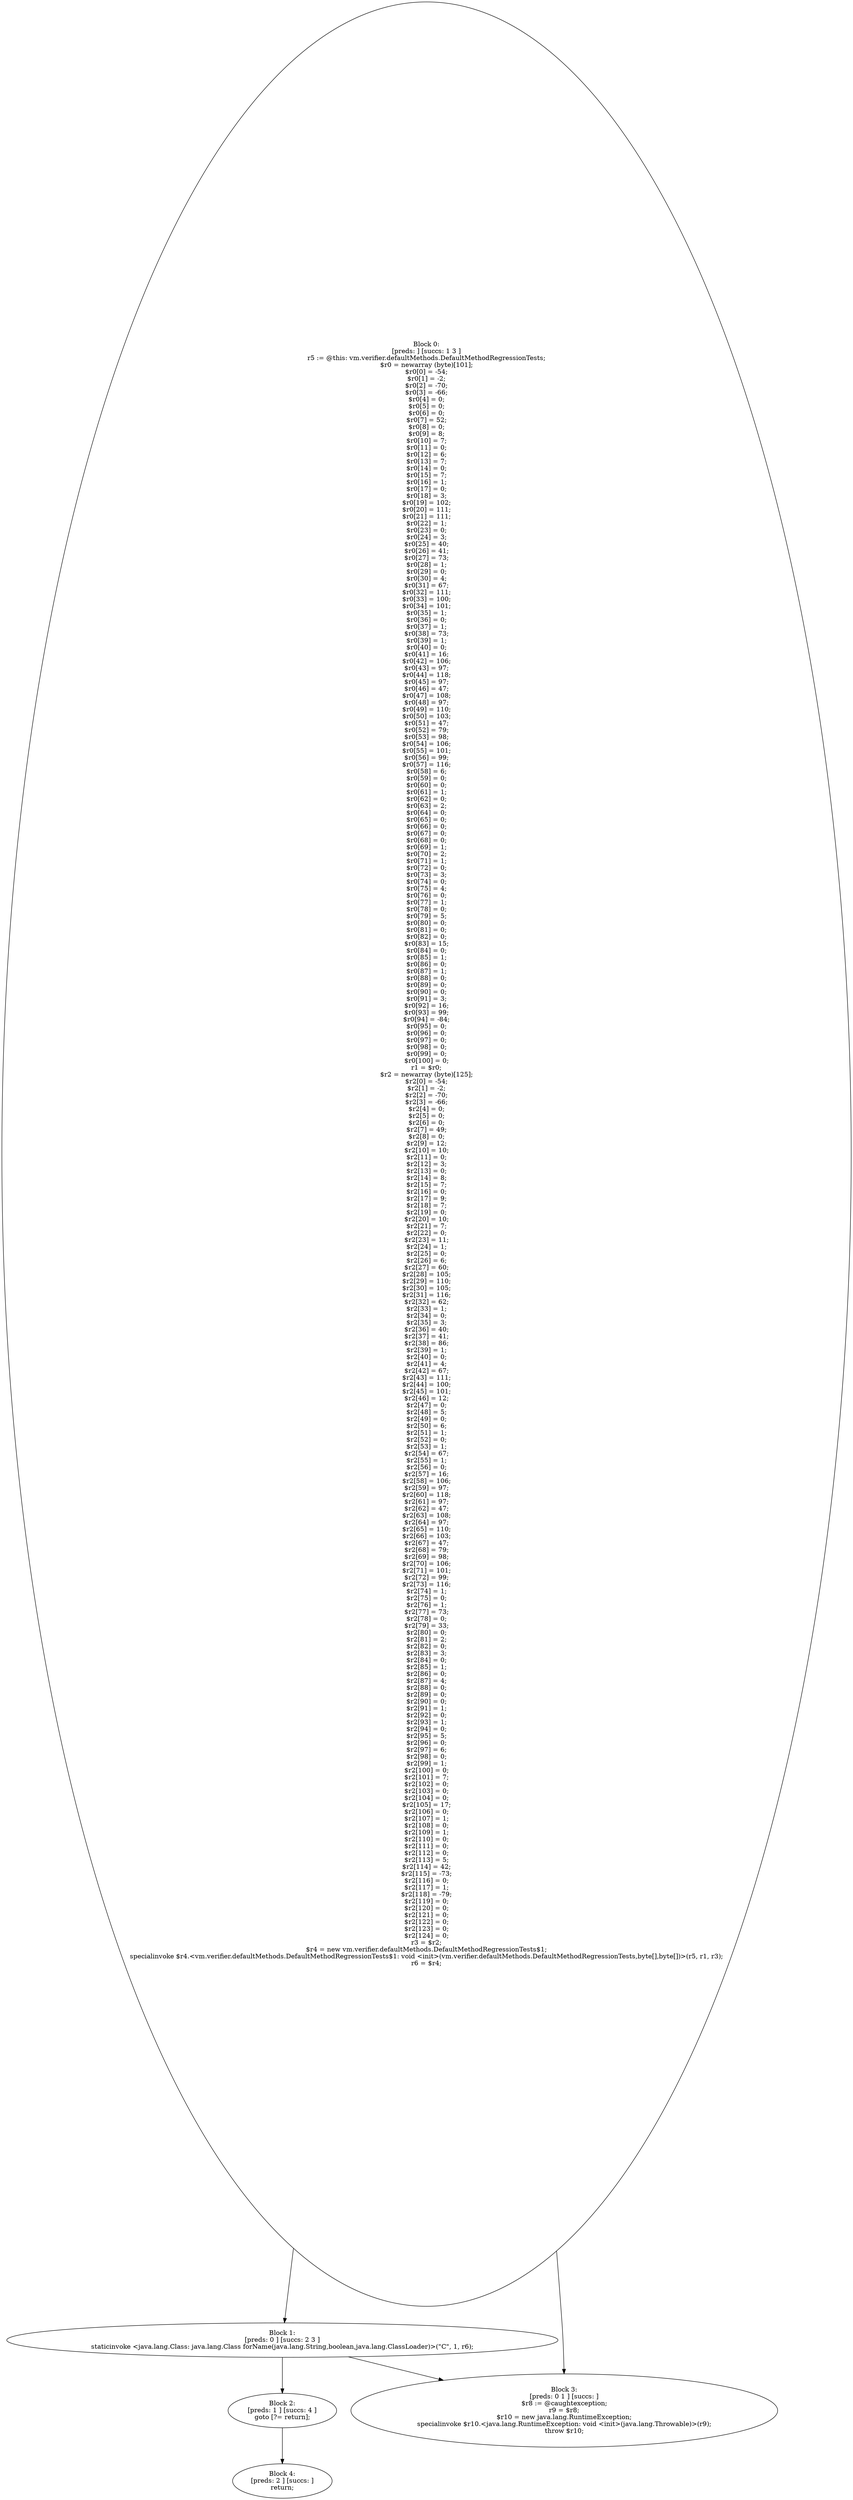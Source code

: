 digraph "unitGraph" {
    "Block 0:
[preds: ] [succs: 1 3 ]
r5 := @this: vm.verifier.defaultMethods.DefaultMethodRegressionTests;
$r0 = newarray (byte)[101];
$r0[0] = -54;
$r0[1] = -2;
$r0[2] = -70;
$r0[3] = -66;
$r0[4] = 0;
$r0[5] = 0;
$r0[6] = 0;
$r0[7] = 52;
$r0[8] = 0;
$r0[9] = 8;
$r0[10] = 7;
$r0[11] = 0;
$r0[12] = 6;
$r0[13] = 7;
$r0[14] = 0;
$r0[15] = 7;
$r0[16] = 1;
$r0[17] = 0;
$r0[18] = 3;
$r0[19] = 102;
$r0[20] = 111;
$r0[21] = 111;
$r0[22] = 1;
$r0[23] = 0;
$r0[24] = 3;
$r0[25] = 40;
$r0[26] = 41;
$r0[27] = 73;
$r0[28] = 1;
$r0[29] = 0;
$r0[30] = 4;
$r0[31] = 67;
$r0[32] = 111;
$r0[33] = 100;
$r0[34] = 101;
$r0[35] = 1;
$r0[36] = 0;
$r0[37] = 1;
$r0[38] = 73;
$r0[39] = 1;
$r0[40] = 0;
$r0[41] = 16;
$r0[42] = 106;
$r0[43] = 97;
$r0[44] = 118;
$r0[45] = 97;
$r0[46] = 47;
$r0[47] = 108;
$r0[48] = 97;
$r0[49] = 110;
$r0[50] = 103;
$r0[51] = 47;
$r0[52] = 79;
$r0[53] = 98;
$r0[54] = 106;
$r0[55] = 101;
$r0[56] = 99;
$r0[57] = 116;
$r0[58] = 6;
$r0[59] = 0;
$r0[60] = 0;
$r0[61] = 1;
$r0[62] = 0;
$r0[63] = 2;
$r0[64] = 0;
$r0[65] = 0;
$r0[66] = 0;
$r0[67] = 0;
$r0[68] = 0;
$r0[69] = 1;
$r0[70] = 2;
$r0[71] = 1;
$r0[72] = 0;
$r0[73] = 3;
$r0[74] = 0;
$r0[75] = 4;
$r0[76] = 0;
$r0[77] = 1;
$r0[78] = 0;
$r0[79] = 5;
$r0[80] = 0;
$r0[81] = 0;
$r0[82] = 0;
$r0[83] = 15;
$r0[84] = 0;
$r0[85] = 1;
$r0[86] = 0;
$r0[87] = 1;
$r0[88] = 0;
$r0[89] = 0;
$r0[90] = 0;
$r0[91] = 3;
$r0[92] = 16;
$r0[93] = 99;
$r0[94] = -84;
$r0[95] = 0;
$r0[96] = 0;
$r0[97] = 0;
$r0[98] = 0;
$r0[99] = 0;
$r0[100] = 0;
r1 = $r0;
$r2 = newarray (byte)[125];
$r2[0] = -54;
$r2[1] = -2;
$r2[2] = -70;
$r2[3] = -66;
$r2[4] = 0;
$r2[5] = 0;
$r2[6] = 0;
$r2[7] = 49;
$r2[8] = 0;
$r2[9] = 12;
$r2[10] = 10;
$r2[11] = 0;
$r2[12] = 3;
$r2[13] = 0;
$r2[14] = 8;
$r2[15] = 7;
$r2[16] = 0;
$r2[17] = 9;
$r2[18] = 7;
$r2[19] = 0;
$r2[20] = 10;
$r2[21] = 7;
$r2[22] = 0;
$r2[23] = 11;
$r2[24] = 1;
$r2[25] = 0;
$r2[26] = 6;
$r2[27] = 60;
$r2[28] = 105;
$r2[29] = 110;
$r2[30] = 105;
$r2[31] = 116;
$r2[32] = 62;
$r2[33] = 1;
$r2[34] = 0;
$r2[35] = 3;
$r2[36] = 40;
$r2[37] = 41;
$r2[38] = 86;
$r2[39] = 1;
$r2[40] = 0;
$r2[41] = 4;
$r2[42] = 67;
$r2[43] = 111;
$r2[44] = 100;
$r2[45] = 101;
$r2[46] = 12;
$r2[47] = 0;
$r2[48] = 5;
$r2[49] = 0;
$r2[50] = 6;
$r2[51] = 1;
$r2[52] = 0;
$r2[53] = 1;
$r2[54] = 67;
$r2[55] = 1;
$r2[56] = 0;
$r2[57] = 16;
$r2[58] = 106;
$r2[59] = 97;
$r2[60] = 118;
$r2[61] = 97;
$r2[62] = 47;
$r2[63] = 108;
$r2[64] = 97;
$r2[65] = 110;
$r2[66] = 103;
$r2[67] = 47;
$r2[68] = 79;
$r2[69] = 98;
$r2[70] = 106;
$r2[71] = 101;
$r2[72] = 99;
$r2[73] = 116;
$r2[74] = 1;
$r2[75] = 0;
$r2[76] = 1;
$r2[77] = 73;
$r2[78] = 0;
$r2[79] = 33;
$r2[80] = 0;
$r2[81] = 2;
$r2[82] = 0;
$r2[83] = 3;
$r2[84] = 0;
$r2[85] = 1;
$r2[86] = 0;
$r2[87] = 4;
$r2[88] = 0;
$r2[89] = 0;
$r2[90] = 0;
$r2[91] = 1;
$r2[92] = 0;
$r2[93] = 1;
$r2[94] = 0;
$r2[95] = 5;
$r2[96] = 0;
$r2[97] = 6;
$r2[98] = 0;
$r2[99] = 1;
$r2[100] = 0;
$r2[101] = 7;
$r2[102] = 0;
$r2[103] = 0;
$r2[104] = 0;
$r2[105] = 17;
$r2[106] = 0;
$r2[107] = 1;
$r2[108] = 0;
$r2[109] = 1;
$r2[110] = 0;
$r2[111] = 0;
$r2[112] = 0;
$r2[113] = 5;
$r2[114] = 42;
$r2[115] = -73;
$r2[116] = 0;
$r2[117] = 1;
$r2[118] = -79;
$r2[119] = 0;
$r2[120] = 0;
$r2[121] = 0;
$r2[122] = 0;
$r2[123] = 0;
$r2[124] = 0;
r3 = $r2;
$r4 = new vm.verifier.defaultMethods.DefaultMethodRegressionTests$1;
specialinvoke $r4.<vm.verifier.defaultMethods.DefaultMethodRegressionTests$1: void <init>(vm.verifier.defaultMethods.DefaultMethodRegressionTests,byte[],byte[])>(r5, r1, r3);
r6 = $r4;
"
    "Block 1:
[preds: 0 ] [succs: 2 3 ]
staticinvoke <java.lang.Class: java.lang.Class forName(java.lang.String,boolean,java.lang.ClassLoader)>(\"C\", 1, r6);
"
    "Block 2:
[preds: 1 ] [succs: 4 ]
goto [?= return];
"
    "Block 3:
[preds: 0 1 ] [succs: ]
$r8 := @caughtexception;
r9 = $r8;
$r10 = new java.lang.RuntimeException;
specialinvoke $r10.<java.lang.RuntimeException: void <init>(java.lang.Throwable)>(r9);
throw $r10;
"
    "Block 4:
[preds: 2 ] [succs: ]
return;
"
    "Block 0:
[preds: ] [succs: 1 3 ]
r5 := @this: vm.verifier.defaultMethods.DefaultMethodRegressionTests;
$r0 = newarray (byte)[101];
$r0[0] = -54;
$r0[1] = -2;
$r0[2] = -70;
$r0[3] = -66;
$r0[4] = 0;
$r0[5] = 0;
$r0[6] = 0;
$r0[7] = 52;
$r0[8] = 0;
$r0[9] = 8;
$r0[10] = 7;
$r0[11] = 0;
$r0[12] = 6;
$r0[13] = 7;
$r0[14] = 0;
$r0[15] = 7;
$r0[16] = 1;
$r0[17] = 0;
$r0[18] = 3;
$r0[19] = 102;
$r0[20] = 111;
$r0[21] = 111;
$r0[22] = 1;
$r0[23] = 0;
$r0[24] = 3;
$r0[25] = 40;
$r0[26] = 41;
$r0[27] = 73;
$r0[28] = 1;
$r0[29] = 0;
$r0[30] = 4;
$r0[31] = 67;
$r0[32] = 111;
$r0[33] = 100;
$r0[34] = 101;
$r0[35] = 1;
$r0[36] = 0;
$r0[37] = 1;
$r0[38] = 73;
$r0[39] = 1;
$r0[40] = 0;
$r0[41] = 16;
$r0[42] = 106;
$r0[43] = 97;
$r0[44] = 118;
$r0[45] = 97;
$r0[46] = 47;
$r0[47] = 108;
$r0[48] = 97;
$r0[49] = 110;
$r0[50] = 103;
$r0[51] = 47;
$r0[52] = 79;
$r0[53] = 98;
$r0[54] = 106;
$r0[55] = 101;
$r0[56] = 99;
$r0[57] = 116;
$r0[58] = 6;
$r0[59] = 0;
$r0[60] = 0;
$r0[61] = 1;
$r0[62] = 0;
$r0[63] = 2;
$r0[64] = 0;
$r0[65] = 0;
$r0[66] = 0;
$r0[67] = 0;
$r0[68] = 0;
$r0[69] = 1;
$r0[70] = 2;
$r0[71] = 1;
$r0[72] = 0;
$r0[73] = 3;
$r0[74] = 0;
$r0[75] = 4;
$r0[76] = 0;
$r0[77] = 1;
$r0[78] = 0;
$r0[79] = 5;
$r0[80] = 0;
$r0[81] = 0;
$r0[82] = 0;
$r0[83] = 15;
$r0[84] = 0;
$r0[85] = 1;
$r0[86] = 0;
$r0[87] = 1;
$r0[88] = 0;
$r0[89] = 0;
$r0[90] = 0;
$r0[91] = 3;
$r0[92] = 16;
$r0[93] = 99;
$r0[94] = -84;
$r0[95] = 0;
$r0[96] = 0;
$r0[97] = 0;
$r0[98] = 0;
$r0[99] = 0;
$r0[100] = 0;
r1 = $r0;
$r2 = newarray (byte)[125];
$r2[0] = -54;
$r2[1] = -2;
$r2[2] = -70;
$r2[3] = -66;
$r2[4] = 0;
$r2[5] = 0;
$r2[6] = 0;
$r2[7] = 49;
$r2[8] = 0;
$r2[9] = 12;
$r2[10] = 10;
$r2[11] = 0;
$r2[12] = 3;
$r2[13] = 0;
$r2[14] = 8;
$r2[15] = 7;
$r2[16] = 0;
$r2[17] = 9;
$r2[18] = 7;
$r2[19] = 0;
$r2[20] = 10;
$r2[21] = 7;
$r2[22] = 0;
$r2[23] = 11;
$r2[24] = 1;
$r2[25] = 0;
$r2[26] = 6;
$r2[27] = 60;
$r2[28] = 105;
$r2[29] = 110;
$r2[30] = 105;
$r2[31] = 116;
$r2[32] = 62;
$r2[33] = 1;
$r2[34] = 0;
$r2[35] = 3;
$r2[36] = 40;
$r2[37] = 41;
$r2[38] = 86;
$r2[39] = 1;
$r2[40] = 0;
$r2[41] = 4;
$r2[42] = 67;
$r2[43] = 111;
$r2[44] = 100;
$r2[45] = 101;
$r2[46] = 12;
$r2[47] = 0;
$r2[48] = 5;
$r2[49] = 0;
$r2[50] = 6;
$r2[51] = 1;
$r2[52] = 0;
$r2[53] = 1;
$r2[54] = 67;
$r2[55] = 1;
$r2[56] = 0;
$r2[57] = 16;
$r2[58] = 106;
$r2[59] = 97;
$r2[60] = 118;
$r2[61] = 97;
$r2[62] = 47;
$r2[63] = 108;
$r2[64] = 97;
$r2[65] = 110;
$r2[66] = 103;
$r2[67] = 47;
$r2[68] = 79;
$r2[69] = 98;
$r2[70] = 106;
$r2[71] = 101;
$r2[72] = 99;
$r2[73] = 116;
$r2[74] = 1;
$r2[75] = 0;
$r2[76] = 1;
$r2[77] = 73;
$r2[78] = 0;
$r2[79] = 33;
$r2[80] = 0;
$r2[81] = 2;
$r2[82] = 0;
$r2[83] = 3;
$r2[84] = 0;
$r2[85] = 1;
$r2[86] = 0;
$r2[87] = 4;
$r2[88] = 0;
$r2[89] = 0;
$r2[90] = 0;
$r2[91] = 1;
$r2[92] = 0;
$r2[93] = 1;
$r2[94] = 0;
$r2[95] = 5;
$r2[96] = 0;
$r2[97] = 6;
$r2[98] = 0;
$r2[99] = 1;
$r2[100] = 0;
$r2[101] = 7;
$r2[102] = 0;
$r2[103] = 0;
$r2[104] = 0;
$r2[105] = 17;
$r2[106] = 0;
$r2[107] = 1;
$r2[108] = 0;
$r2[109] = 1;
$r2[110] = 0;
$r2[111] = 0;
$r2[112] = 0;
$r2[113] = 5;
$r2[114] = 42;
$r2[115] = -73;
$r2[116] = 0;
$r2[117] = 1;
$r2[118] = -79;
$r2[119] = 0;
$r2[120] = 0;
$r2[121] = 0;
$r2[122] = 0;
$r2[123] = 0;
$r2[124] = 0;
r3 = $r2;
$r4 = new vm.verifier.defaultMethods.DefaultMethodRegressionTests$1;
specialinvoke $r4.<vm.verifier.defaultMethods.DefaultMethodRegressionTests$1: void <init>(vm.verifier.defaultMethods.DefaultMethodRegressionTests,byte[],byte[])>(r5, r1, r3);
r6 = $r4;
"->"Block 1:
[preds: 0 ] [succs: 2 3 ]
staticinvoke <java.lang.Class: java.lang.Class forName(java.lang.String,boolean,java.lang.ClassLoader)>(\"C\", 1, r6);
";
    "Block 0:
[preds: ] [succs: 1 3 ]
r5 := @this: vm.verifier.defaultMethods.DefaultMethodRegressionTests;
$r0 = newarray (byte)[101];
$r0[0] = -54;
$r0[1] = -2;
$r0[2] = -70;
$r0[3] = -66;
$r0[4] = 0;
$r0[5] = 0;
$r0[6] = 0;
$r0[7] = 52;
$r0[8] = 0;
$r0[9] = 8;
$r0[10] = 7;
$r0[11] = 0;
$r0[12] = 6;
$r0[13] = 7;
$r0[14] = 0;
$r0[15] = 7;
$r0[16] = 1;
$r0[17] = 0;
$r0[18] = 3;
$r0[19] = 102;
$r0[20] = 111;
$r0[21] = 111;
$r0[22] = 1;
$r0[23] = 0;
$r0[24] = 3;
$r0[25] = 40;
$r0[26] = 41;
$r0[27] = 73;
$r0[28] = 1;
$r0[29] = 0;
$r0[30] = 4;
$r0[31] = 67;
$r0[32] = 111;
$r0[33] = 100;
$r0[34] = 101;
$r0[35] = 1;
$r0[36] = 0;
$r0[37] = 1;
$r0[38] = 73;
$r0[39] = 1;
$r0[40] = 0;
$r0[41] = 16;
$r0[42] = 106;
$r0[43] = 97;
$r0[44] = 118;
$r0[45] = 97;
$r0[46] = 47;
$r0[47] = 108;
$r0[48] = 97;
$r0[49] = 110;
$r0[50] = 103;
$r0[51] = 47;
$r0[52] = 79;
$r0[53] = 98;
$r0[54] = 106;
$r0[55] = 101;
$r0[56] = 99;
$r0[57] = 116;
$r0[58] = 6;
$r0[59] = 0;
$r0[60] = 0;
$r0[61] = 1;
$r0[62] = 0;
$r0[63] = 2;
$r0[64] = 0;
$r0[65] = 0;
$r0[66] = 0;
$r0[67] = 0;
$r0[68] = 0;
$r0[69] = 1;
$r0[70] = 2;
$r0[71] = 1;
$r0[72] = 0;
$r0[73] = 3;
$r0[74] = 0;
$r0[75] = 4;
$r0[76] = 0;
$r0[77] = 1;
$r0[78] = 0;
$r0[79] = 5;
$r0[80] = 0;
$r0[81] = 0;
$r0[82] = 0;
$r0[83] = 15;
$r0[84] = 0;
$r0[85] = 1;
$r0[86] = 0;
$r0[87] = 1;
$r0[88] = 0;
$r0[89] = 0;
$r0[90] = 0;
$r0[91] = 3;
$r0[92] = 16;
$r0[93] = 99;
$r0[94] = -84;
$r0[95] = 0;
$r0[96] = 0;
$r0[97] = 0;
$r0[98] = 0;
$r0[99] = 0;
$r0[100] = 0;
r1 = $r0;
$r2 = newarray (byte)[125];
$r2[0] = -54;
$r2[1] = -2;
$r2[2] = -70;
$r2[3] = -66;
$r2[4] = 0;
$r2[5] = 0;
$r2[6] = 0;
$r2[7] = 49;
$r2[8] = 0;
$r2[9] = 12;
$r2[10] = 10;
$r2[11] = 0;
$r2[12] = 3;
$r2[13] = 0;
$r2[14] = 8;
$r2[15] = 7;
$r2[16] = 0;
$r2[17] = 9;
$r2[18] = 7;
$r2[19] = 0;
$r2[20] = 10;
$r2[21] = 7;
$r2[22] = 0;
$r2[23] = 11;
$r2[24] = 1;
$r2[25] = 0;
$r2[26] = 6;
$r2[27] = 60;
$r2[28] = 105;
$r2[29] = 110;
$r2[30] = 105;
$r2[31] = 116;
$r2[32] = 62;
$r2[33] = 1;
$r2[34] = 0;
$r2[35] = 3;
$r2[36] = 40;
$r2[37] = 41;
$r2[38] = 86;
$r2[39] = 1;
$r2[40] = 0;
$r2[41] = 4;
$r2[42] = 67;
$r2[43] = 111;
$r2[44] = 100;
$r2[45] = 101;
$r2[46] = 12;
$r2[47] = 0;
$r2[48] = 5;
$r2[49] = 0;
$r2[50] = 6;
$r2[51] = 1;
$r2[52] = 0;
$r2[53] = 1;
$r2[54] = 67;
$r2[55] = 1;
$r2[56] = 0;
$r2[57] = 16;
$r2[58] = 106;
$r2[59] = 97;
$r2[60] = 118;
$r2[61] = 97;
$r2[62] = 47;
$r2[63] = 108;
$r2[64] = 97;
$r2[65] = 110;
$r2[66] = 103;
$r2[67] = 47;
$r2[68] = 79;
$r2[69] = 98;
$r2[70] = 106;
$r2[71] = 101;
$r2[72] = 99;
$r2[73] = 116;
$r2[74] = 1;
$r2[75] = 0;
$r2[76] = 1;
$r2[77] = 73;
$r2[78] = 0;
$r2[79] = 33;
$r2[80] = 0;
$r2[81] = 2;
$r2[82] = 0;
$r2[83] = 3;
$r2[84] = 0;
$r2[85] = 1;
$r2[86] = 0;
$r2[87] = 4;
$r2[88] = 0;
$r2[89] = 0;
$r2[90] = 0;
$r2[91] = 1;
$r2[92] = 0;
$r2[93] = 1;
$r2[94] = 0;
$r2[95] = 5;
$r2[96] = 0;
$r2[97] = 6;
$r2[98] = 0;
$r2[99] = 1;
$r2[100] = 0;
$r2[101] = 7;
$r2[102] = 0;
$r2[103] = 0;
$r2[104] = 0;
$r2[105] = 17;
$r2[106] = 0;
$r2[107] = 1;
$r2[108] = 0;
$r2[109] = 1;
$r2[110] = 0;
$r2[111] = 0;
$r2[112] = 0;
$r2[113] = 5;
$r2[114] = 42;
$r2[115] = -73;
$r2[116] = 0;
$r2[117] = 1;
$r2[118] = -79;
$r2[119] = 0;
$r2[120] = 0;
$r2[121] = 0;
$r2[122] = 0;
$r2[123] = 0;
$r2[124] = 0;
r3 = $r2;
$r4 = new vm.verifier.defaultMethods.DefaultMethodRegressionTests$1;
specialinvoke $r4.<vm.verifier.defaultMethods.DefaultMethodRegressionTests$1: void <init>(vm.verifier.defaultMethods.DefaultMethodRegressionTests,byte[],byte[])>(r5, r1, r3);
r6 = $r4;
"->"Block 3:
[preds: 0 1 ] [succs: ]
$r8 := @caughtexception;
r9 = $r8;
$r10 = new java.lang.RuntimeException;
specialinvoke $r10.<java.lang.RuntimeException: void <init>(java.lang.Throwable)>(r9);
throw $r10;
";
    "Block 1:
[preds: 0 ] [succs: 2 3 ]
staticinvoke <java.lang.Class: java.lang.Class forName(java.lang.String,boolean,java.lang.ClassLoader)>(\"C\", 1, r6);
"->"Block 2:
[preds: 1 ] [succs: 4 ]
goto [?= return];
";
    "Block 1:
[preds: 0 ] [succs: 2 3 ]
staticinvoke <java.lang.Class: java.lang.Class forName(java.lang.String,boolean,java.lang.ClassLoader)>(\"C\", 1, r6);
"->"Block 3:
[preds: 0 1 ] [succs: ]
$r8 := @caughtexception;
r9 = $r8;
$r10 = new java.lang.RuntimeException;
specialinvoke $r10.<java.lang.RuntimeException: void <init>(java.lang.Throwable)>(r9);
throw $r10;
";
    "Block 2:
[preds: 1 ] [succs: 4 ]
goto [?= return];
"->"Block 4:
[preds: 2 ] [succs: ]
return;
";
}
